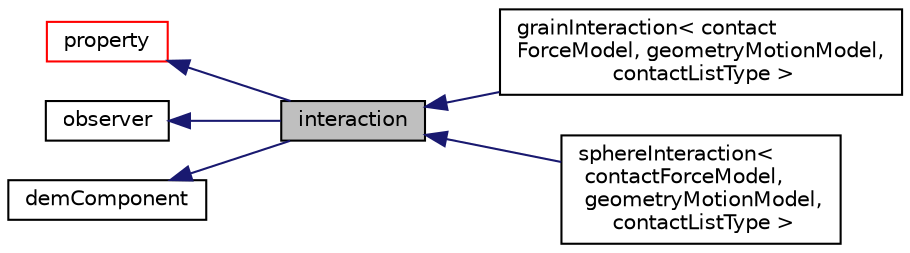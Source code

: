 digraph "interaction"
{
 // LATEX_PDF_SIZE
  edge [fontname="Helvetica",fontsize="10",labelfontname="Helvetica",labelfontsize="10"];
  node [fontname="Helvetica",fontsize="10",shape=record];
  rankdir="LR";
  Node1 [label="interaction",height=0.2,width=0.4,color="black", fillcolor="grey75", style="filled", fontcolor="black",tooltip=" "];
  Node2 -> Node1 [dir="back",color="midnightblue",fontsize="10",style="solid",fontname="Helvetica"];
  Node2 [label="property",height=0.2,width=0.4,color="red", fillcolor="white", style="filled",URL="$classpFlow_1_1property.html",tooltip="property holds the pure properties of materials."];
  Node9 -> Node1 [dir="back",color="midnightblue",fontsize="10",style="solid",fontname="Helvetica"];
  Node9 [label="observer",height=0.2,width=0.4,color="black", fillcolor="white", style="filled",URL="$classpFlow_1_1observer.html",tooltip=" "];
  Node10 -> Node1 [dir="back",color="midnightblue",fontsize="10",style="solid",fontname="Helvetica"];
  Node10 [label="demComponent",height=0.2,width=0.4,color="black", fillcolor="white", style="filled",URL="$classpFlow_1_1demComponent.html",tooltip="A base class for every main component of DEM system."];
  Node1 -> Node11 [dir="back",color="midnightblue",fontsize="10",style="solid",fontname="Helvetica"];
  Node11 [label="grainInteraction\< contact\lForceModel, geometryMotionModel,\l contactListType \>",height=0.2,width=0.4,color="black", fillcolor="white", style="filled",URL="$classpFlow_1_1grainInteraction.html",tooltip=" "];
  Node1 -> Node12 [dir="back",color="midnightblue",fontsize="10",style="solid",fontname="Helvetica"];
  Node12 [label="sphereInteraction\<\l contactForceModel,\l geometryMotionModel,\l contactListType \>",height=0.2,width=0.4,color="black", fillcolor="white", style="filled",URL="$classpFlow_1_1sphereInteraction.html",tooltip=" "];
}
